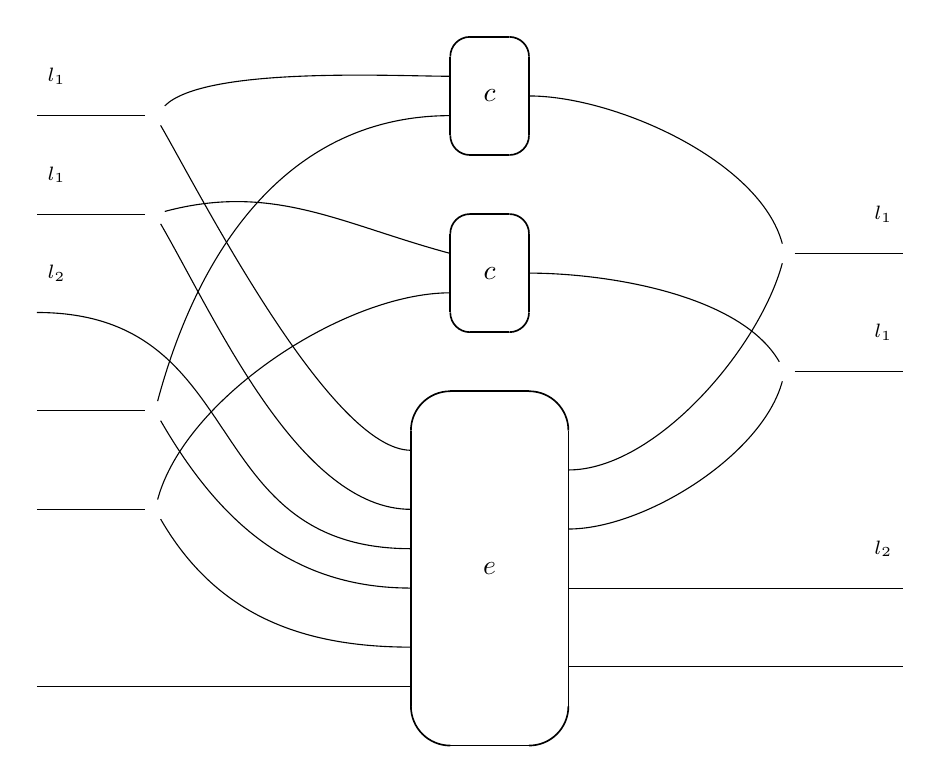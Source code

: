 \begin{tikzpicture}
	\begin{pgfonlayer}{nodelayer}
		\node [style=none] (0) at (-1, 0) {};
		\node [style=none] (2) at (-0.5, 0.5) {};
		\node [style=none] (3) at (-1, -3.5) {};
		\node [style=none] (4) at (1, -3.5) {};
		\node [style=none] (5) at (-0.5, -4) {};
		\node [style=none] (7) at (1, 0) {};
		\node [style=none] (10) at (0.5, -4) {};
		\node [style=none] (11) at (0.5, 0.5) {};
		\node [style=none] (12) at (0, -1.75) {$e$};
		\node [style=none] (16) at (-5.5, -2.75) {};
		\node [style=none] (18) at (-1, -3.25) {};
		\node [style=none] (78) at (-0.5, 1.75) {};
		\node [style=black] (79) at (-4.25, -1) {};
		\node [style=none] (80) at (-1, -2.75) {};
		\node [style=none] (85) at (5, -2.5) {};
		\node [style=none] (86) at (1, -3) {};
		\node [style=none] (89) at (1, -2) {};
		\node [style=none] (95) at (-0.5, 2.5) {};
		\node [style=none] (96) at (-0.25, 2.75) {};
		\node [style=none] (97) at (-0.5, 1.5) {};
		\node [style=none] (98) at (0.5, 1.5) {};
		\node [style=none] (99) at (-0.25, 1.25) {};
		\node [style=none] (100) at (0.5, 2.5) {};
		\node [style=none] (101) at (0.25, 1.25) {};
		\node [style=none] (102) at (0.25, 2.75) {};
		\node [style=none] (104) at (-0.5, 4) {};
		\node [style=black] (105) at (-4.25, 0.25) {};
		\node [style=none] (106) at (-1, -2) {};
		\node [style=none] (107) at (-0.5, 4.75) {};
		\node [style=none] (108) at (-0.25, 5) {};
		\node [style=none] (109) at (-0.5, 3.75) {};
		\node [style=none] (110) at (0.5, 3.75) {};
		\node [style=none] (111) at (-0.25, 3.5) {};
		\node [style=none] (112) at (0.5, 4.75) {};
		\node [style=none] (113) at (0.25, 3.5) {};
		\node [style=none] (114) at (0.25, 5) {};
		\node [style=none] (117) at (0.5, 2) {};
		\node [style=none] (119) at (1, -1.25) {};
		\node [style=none] (120) at (0.5, 4.25) {};
		\node [style=none] (122) at (1, -0.5) {};
		\node [style=none] (125) at (-4.75, 0) {};
		\node [style=none] (126) at (-4.75, -0.75) {};
		\node [style=none] (132) at (5, 1.25) {\scriptsize $l_1$};
		\node [style=none] (134) at (5.25, -2) {};
		\node [style=none] (138) at (5.25, -3) {};
		\node [style=none] (140) at (-5.75, -3.25) {};
		\node [style=none] (141) at (0, 2) {$c$};
		\node [style=none] (142) at (0, 4.25) {$c$};
		\node [style=none] (145) at (-5.75, 0.25) {};
		\node [style=none] (146) at (-5.75, -1) {};
		\node [style=none] (147) at (-5.5, 2) {\scriptsize $l_2$};
		\node [style=none] (148) at (-1, -1.5) {};
		\node [style=none] (150) at (-0.5, 4.5) {};
		\node [style=none] (151) at (-0.5, 2.25) {};
		\node [style=none] (152) at (-5.75, 1.5) {};
		\node [style=none] (153) at (5, 2.75) {\scriptsize $l_1$};
		\node [style=black] (154) at (3.75, 2.25) {};
		\node [style=none] (155) at (5.25, 2.25) {};
		\node [style=none] (156) at (5, -1.5) {\scriptsize $l_2$};
		\node [style=black] (157) at (3.75, 0.75) {};
		\node [style=none] (158) at (5.25, 0.75) {};
		\node [style=none] (159) at (-5.5, 3.25) {\scriptsize $l_1$};
		\node [style=none] (160) at (-5.5, 4.5) {\scriptsize $l_1$};
		\node [style=black] (161) at (-4.25, 4) {};
		\node [style=none] (162) at (-5.75, 4) {};
		\node [style=black] (163) at (-4.25, 2.75) {};
		\node [style=none] (164) at (-5.75, 2.75) {};
		\node [style=none] (165) at (-1, -1) {};
		\node [style=none] (166) at (-1, -0.25) {};
	\end{pgfonlayer}
	\begin{pgfonlayer}{edgelayer}
		\draw [semithick, in=0, out=-90] (4.center) to (10.center);
		\draw [semithick, in=-90, out=180] (5.center) to (3.center);
		\draw [semithick, in=180, out=90] (0.center) to (2.center);
		\draw [semithick, in=90, out=0] (11.center) to (7.center);
		\draw [semithick] (2.center) to (11.center);
		\draw [semithick] (7.center) to (4.center);
		\draw [semithick] (10.center) to (5.center);
		\draw [semithick] (3.center) to (0.center);
		\draw [in=180, out=-60] (79) to (80.center);
		\draw [in=180, out=75, looseness=0.75] (79) to (78.center);
		\draw [semithick, in=0, out=-90] (98.center) to (101.center);
		\draw [semithick, in=-90, out=180] (99.center) to (97.center);
		\draw [semithick, in=180, out=90] (95.center) to (96.center);
		\draw [semithick, in=90, out=0] (102.center) to (100.center);
		\draw [semithick] (96.center) to (102.center);
		\draw [semithick] (100.center) to (98.center);
		\draw [semithick] (101.center) to (99.center);
		\draw [semithick] (97.center) to (95.center);
		\draw [in=180, out=-60] (105) to (106.center);
		\draw [in=180, out=75] (105) to (104.center);
		\draw [semithick, in=0, out=-90] (110.center) to (113.center);
		\draw [semithick, in=-90, out=180] (111.center) to (109.center);
		\draw [semithick, in=180, out=90] (107.center) to (108.center);
		\draw [semithick, in=90, out=0] (114.center) to (112.center);
		\draw [semithick] (108.center) to (114.center);
		\draw [semithick] (112.center) to (110.center);
		\draw [semithick] (113.center) to (111.center);
		\draw [semithick] (109.center) to (107.center);
		\draw (140.center) to (18.center);
		\draw (146.center) to (79);
		\draw (145.center) to (105);
		\draw (154) to (155.center);
		\draw (157) to (158.center);
		\draw [in=-105, out=0, looseness=0.75] (119.center) to (157);
		\draw [in=-105, out=0, looseness=0.75] (122.center) to (154);
		\draw (161) to (162.center);
		\draw (163) to (164.center);
		\draw [in=180, out=0, looseness=1.25] (152.center) to (148.center);
		\draw [in=-180, out=45, looseness=0.50] (161) to (150.center);
		\draw [in=165, out=15] (163) to (151.center);
		\draw [in=180, out=-60, looseness=0.75] (163) to (165.center);
		\draw [in=180, out=-60, looseness=0.50] (161) to (166.center);
		\draw [in=105, out=0, looseness=0.75] (120.center) to (154);
		\draw [in=120, out=0, looseness=0.75] (117.center) to (157);
		\draw (86.center) to (138.center);
		\draw (89.center) to (134.center);
	\end{pgfonlayer}
\end{tikzpicture}
